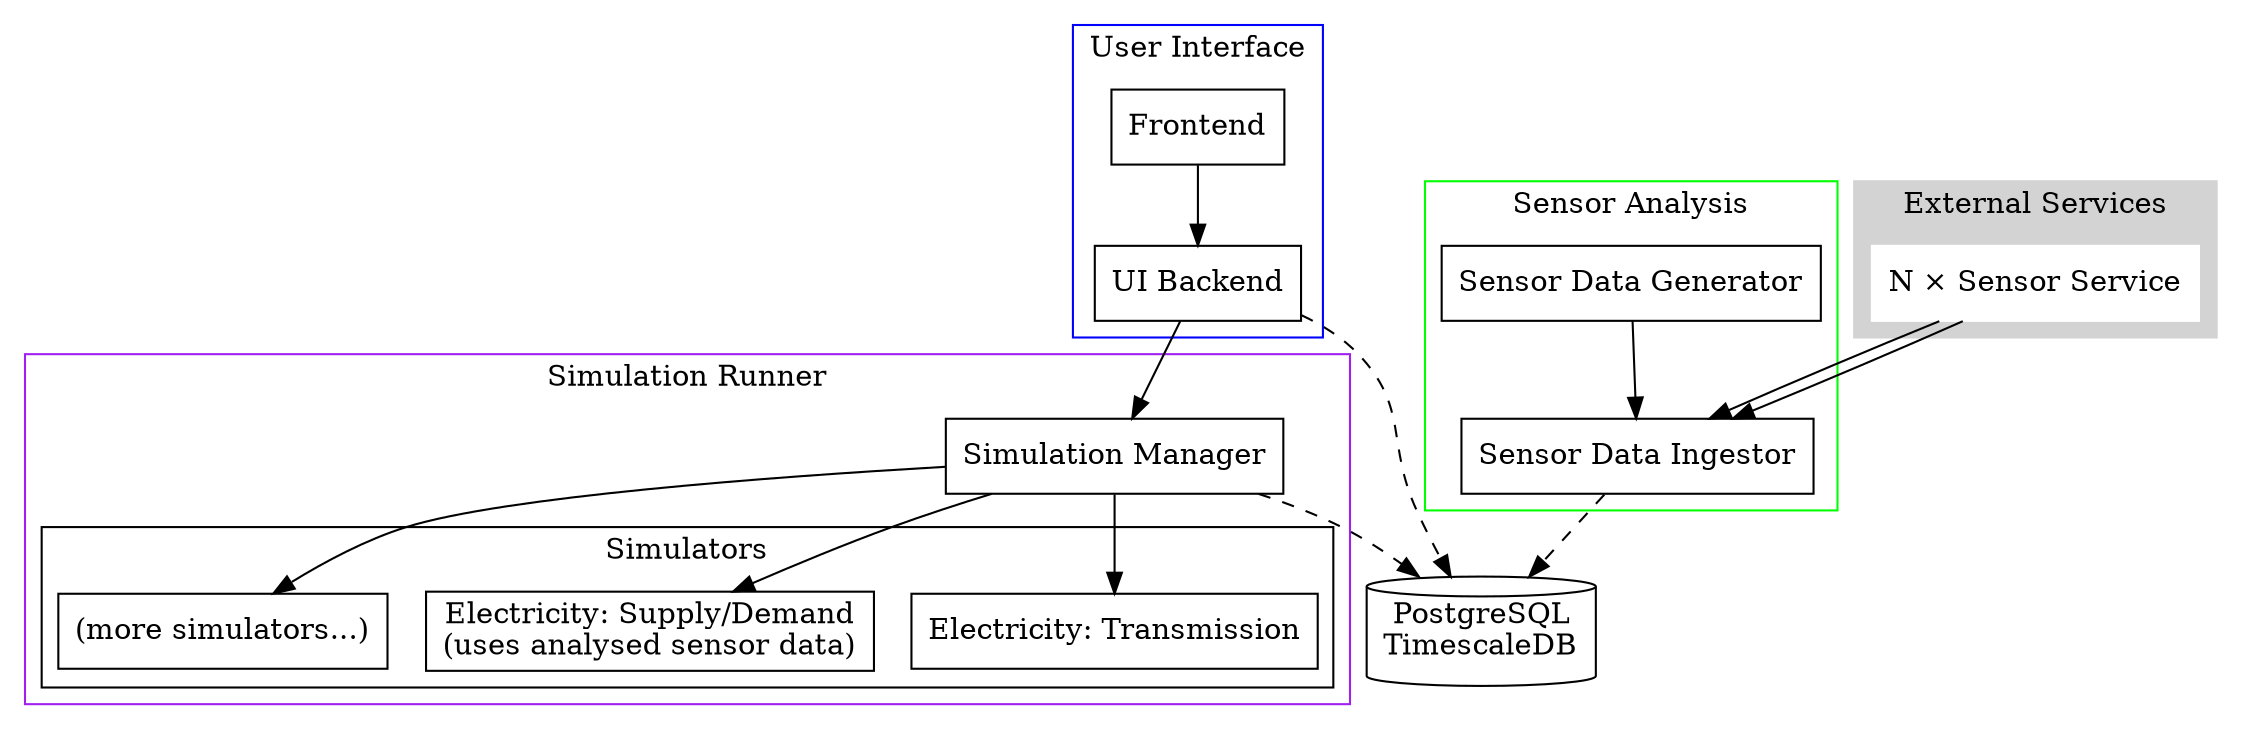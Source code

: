 digraph G {
    node [shape=box]
    database [shape=cylinder,label="PostgreSQL\nTimescaleDB"]
    
    manager -> database [style="dashed"]
    ingest -> database [style="dashed"]
    uibackend -> database [style="dashed"]
     
    subgraph cluster_ui {
        frontend [label="Frontend"]
        uibackend [label="UI Backend"]
        
        frontend -> uibackend
        label = "User Interface";
        color=blue
    }
    
    subgraph cluster_runner {
        manager [label="Simulation Manager"]
        
        subgraph cluster_simulators {
            energy [label="Electricity: Transmission"]
            energy_demand [label="Electricity: Supply/Demand\n(uses analysed sensor data)"]
            sim3 [label="(more simulators...)"]
            label = "Simulators";
            color=black
        }
        
        manager -> energy
        manager -> energy_demand
        manager -> sim3
    
        label = "Simulation Runner";
        color=purple
    }
    
    subgraph cluster_sensors {
        ingest [label="Sensor Data Ingestor"]
        generator [label="Sensor Data Generator"]
        
        generator -> ingest
        
        label = "Sensor Analysis";
        color=green
    }
    
    subgraph cluster_external {
        style=filled;
        color=lightgrey;
        node [style=filled,color=white];
        sensor1 [label="N × Sensor Service"]
        sensor1 -> ingest
        sensor1 -> ingest
        label = "External Services";
    }
    
    uibackend -> manager
}
